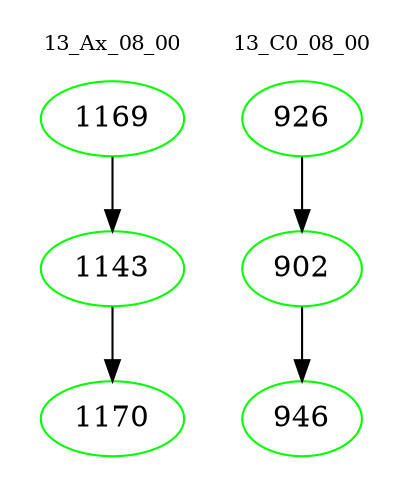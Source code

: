 digraph{
subgraph cluster_0 {
color = white
label = "13_Ax_08_00";
fontsize=10;
T0_1169 [label="1169", color="green"]
T0_1169 -> T0_1143 [color="black"]
T0_1143 [label="1143", color="green"]
T0_1143 -> T0_1170 [color="black"]
T0_1170 [label="1170", color="green"]
}
subgraph cluster_1 {
color = white
label = "13_C0_08_00";
fontsize=10;
T1_926 [label="926", color="green"]
T1_926 -> T1_902 [color="black"]
T1_902 [label="902", color="green"]
T1_902 -> T1_946 [color="black"]
T1_946 [label="946", color="green"]
}
}
